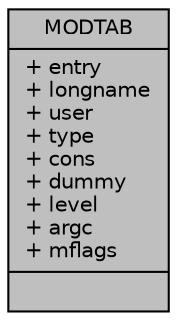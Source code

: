 digraph "MODTAB"
{
 // LATEX_PDF_SIZE
  edge [fontname="Helvetica",fontsize="10",labelfontname="Helvetica",labelfontsize="10"];
  node [fontname="Helvetica",fontsize="10",shape=record];
  Node1 [label="{MODTAB\n|+ entry\l+ longname\l+ user\l+ type\l+ cons\l+ dummy\l+ level\l+ argc\l+ mflags\l|}",height=0.2,width=0.4,color="black", fillcolor="grey75", style="filled", fontcolor="black",tooltip=" "];
}
